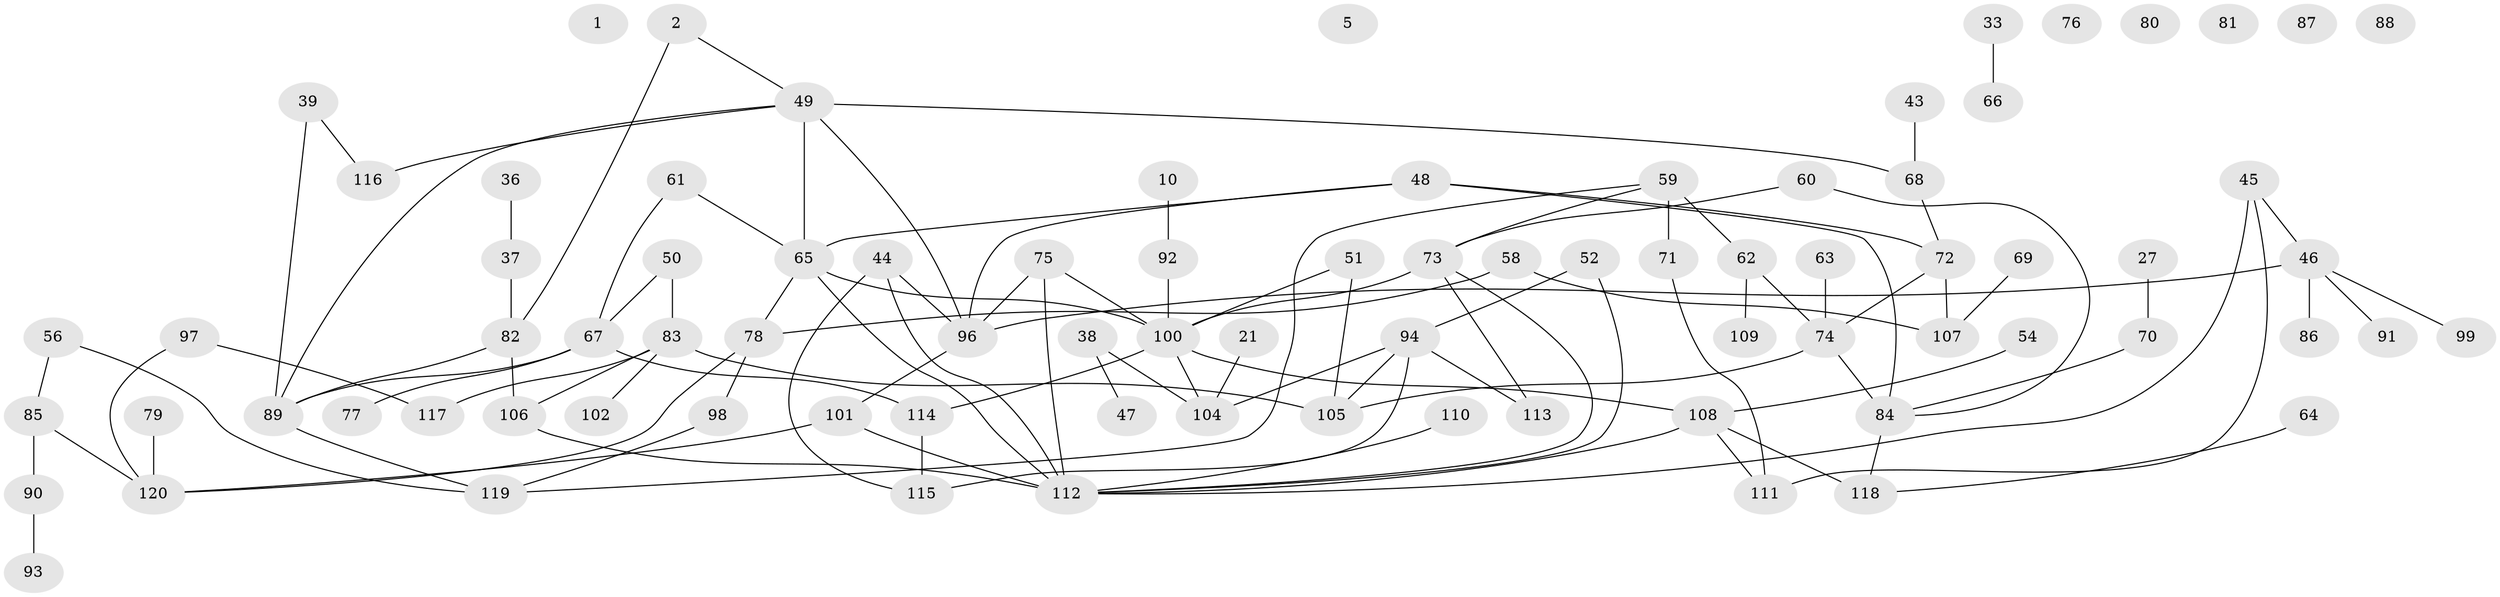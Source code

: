 // original degree distribution, {0: 0.058333333333333334, 2: 0.2, 3: 0.35, 4: 0.11666666666666667, 5: 0.05, 1: 0.2, 6: 0.008333333333333333, 8: 0.016666666666666666}
// Generated by graph-tools (version 1.1) at 2025/43/03/04/25 21:43:12]
// undirected, 84 vertices, 109 edges
graph export_dot {
graph [start="1"]
  node [color=gray90,style=filled];
  1;
  2;
  5;
  10;
  21;
  27;
  33;
  36;
  37;
  38;
  39;
  43;
  44;
  45 [super="+34"];
  46 [super="+23"];
  47;
  48;
  49 [super="+17"];
  50 [super="+30"];
  51 [super="+7"];
  52;
  54;
  56;
  58;
  59;
  60;
  61;
  62 [super="+3"];
  63;
  64;
  65;
  66;
  67 [super="+41+42"];
  68;
  69;
  70;
  71;
  72;
  73 [super="+22"];
  74;
  75 [super="+53"];
  76;
  77;
  78 [super="+26"];
  79;
  80;
  81;
  82;
  83 [super="+57"];
  84 [super="+4+6"];
  85 [super="+18"];
  86;
  87;
  88;
  89 [super="+25"];
  90;
  91;
  92;
  93;
  94;
  96;
  97;
  98;
  99;
  100 [super="+24"];
  101 [super="+14+35+95"];
  102;
  104;
  105 [super="+9"];
  106;
  107 [super="+13"];
  108 [super="+16+103"];
  109;
  110;
  111;
  112 [super="+11+28+29+32+55"];
  113;
  114;
  115;
  116;
  117;
  118;
  119 [super="+40"];
  120 [super="+12"];
  2 -- 49;
  2 -- 82;
  10 -- 92;
  21 -- 104;
  27 -- 70;
  33 -- 66;
  36 -- 37;
  37 -- 82;
  38 -- 47;
  38 -- 104;
  39 -- 116;
  39 -- 89;
  43 -- 68;
  44 -- 96;
  44 -- 115;
  44 -- 112;
  45 -- 46;
  45 -- 112;
  45 -- 111;
  46 -- 91;
  46 -- 96;
  46 -- 86;
  46 -- 99;
  48 -- 65;
  48 -- 72;
  48 -- 84;
  48 -- 96;
  49 -- 65 [weight=2];
  49 -- 68;
  49 -- 96;
  49 -- 116;
  49 -- 89;
  50 -- 83;
  50 -- 67;
  51 -- 105;
  51 -- 100;
  52 -- 94;
  52 -- 112;
  54 -- 108;
  56 -- 119;
  56 -- 85;
  58 -- 107;
  58 -- 78;
  59 -- 62 [weight=2];
  59 -- 71;
  59 -- 73;
  59 -- 119;
  60 -- 84;
  60 -- 73;
  61 -- 65;
  61 -- 67;
  62 -- 109;
  62 -- 74;
  63 -- 74;
  64 -- 118;
  65 -- 100 [weight=2];
  65 -- 78;
  65 -- 112;
  67 -- 114;
  67 -- 89;
  67 -- 77;
  68 -- 72;
  69 -- 107;
  70 -- 84;
  71 -- 111;
  72 -- 74;
  72 -- 107;
  73 -- 113;
  73 -- 100;
  73 -- 112;
  74 -- 84;
  74 -- 105;
  75 -- 96 [weight=2];
  75 -- 100;
  75 -- 112;
  78 -- 98;
  78 -- 120;
  79 -- 120;
  82 -- 106;
  82 -- 89;
  83 -- 106;
  83 -- 105 [weight=2];
  83 -- 117;
  83 -- 102;
  84 -- 118;
  85 -- 90;
  85 -- 120;
  89 -- 119;
  90 -- 93;
  92 -- 100;
  94 -- 104;
  94 -- 105;
  94 -- 113;
  94 -- 115;
  96 -- 101 [weight=2];
  97 -- 117;
  97 -- 120;
  98 -- 119;
  100 -- 114;
  100 -- 104;
  100 -- 108;
  101 -- 120;
  101 -- 112 [weight=2];
  106 -- 112;
  108 -- 118 [weight=2];
  108 -- 111;
  108 -- 112;
  110 -- 112;
  114 -- 115;
}

